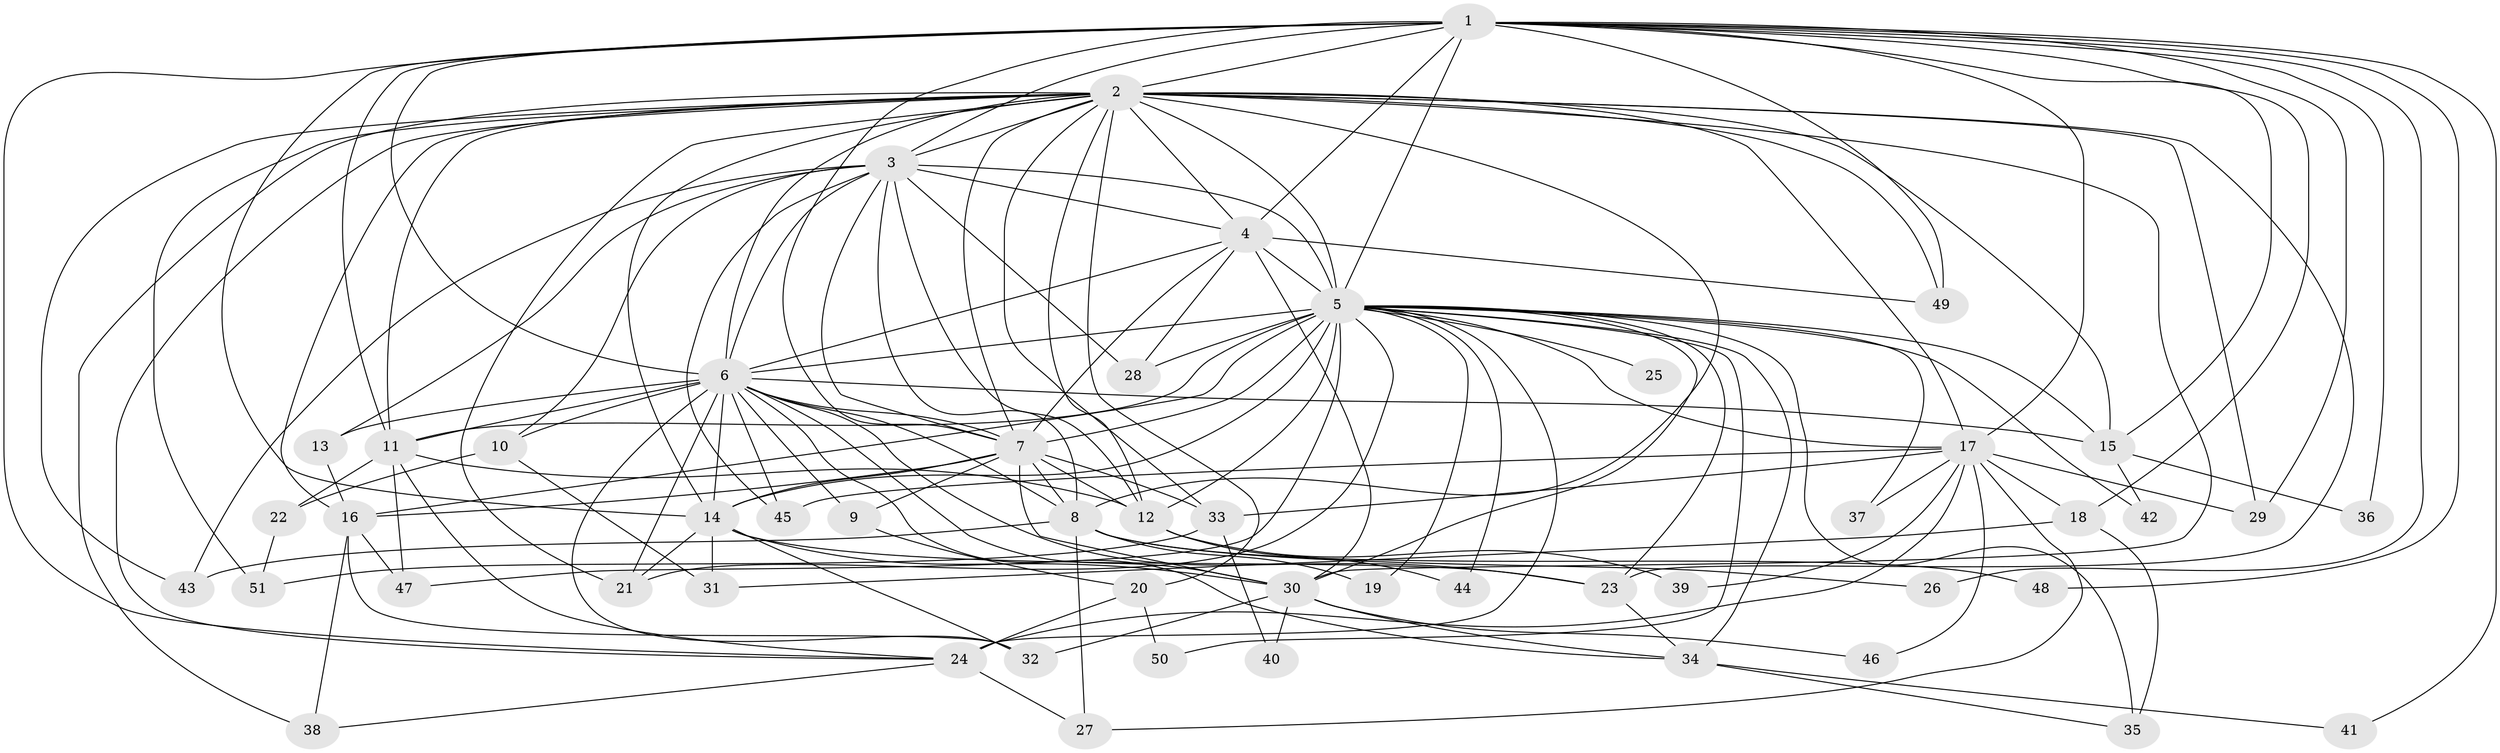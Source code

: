 // original degree distribution, {24: 0.015748031496062992, 22: 0.007874015748031496, 20: 0.015748031496062992, 26: 0.007874015748031496, 27: 0.007874015748031496, 14: 0.007874015748031496, 18: 0.007874015748031496, 29: 0.007874015748031496, 2: 0.5511811023622047, 3: 0.18110236220472442, 4: 0.07086614173228346, 5: 0.08661417322834646, 6: 0.007874015748031496, 10: 0.015748031496062992, 8: 0.007874015748031496}
// Generated by graph-tools (version 1.1) at 2025/49/03/04/25 22:49:45]
// undirected, 51 vertices, 151 edges
graph export_dot {
  node [color=gray90,style=filled];
  1;
  2;
  3;
  4;
  5;
  6;
  7;
  8;
  9;
  10;
  11;
  12;
  13;
  14;
  15;
  16;
  17;
  18;
  19;
  20;
  21;
  22;
  23;
  24;
  25;
  26;
  27;
  28;
  29;
  30;
  31;
  32;
  33;
  34;
  35;
  36;
  37;
  38;
  39;
  40;
  41;
  42;
  43;
  44;
  45;
  46;
  47;
  48;
  49;
  50;
  51;
  1 -- 2 [weight=2.0];
  1 -- 3 [weight=3.0];
  1 -- 4 [weight=1.0];
  1 -- 5 [weight=2.0];
  1 -- 6 [weight=2.0];
  1 -- 7 [weight=1.0];
  1 -- 11 [weight=1.0];
  1 -- 14 [weight=2.0];
  1 -- 15 [weight=1.0];
  1 -- 17 [weight=1.0];
  1 -- 18 [weight=1.0];
  1 -- 24 [weight=1.0];
  1 -- 26 [weight=1.0];
  1 -- 29 [weight=1.0];
  1 -- 36 [weight=1.0];
  1 -- 41 [weight=1.0];
  1 -- 48 [weight=1.0];
  1 -- 49 [weight=1.0];
  2 -- 3 [weight=4.0];
  2 -- 4 [weight=3.0];
  2 -- 5 [weight=4.0];
  2 -- 6 [weight=4.0];
  2 -- 7 [weight=2.0];
  2 -- 8 [weight=1.0];
  2 -- 11 [weight=1.0];
  2 -- 12 [weight=1.0];
  2 -- 14 [weight=1.0];
  2 -- 15 [weight=1.0];
  2 -- 16 [weight=1.0];
  2 -- 17 [weight=2.0];
  2 -- 20 [weight=2.0];
  2 -- 21 [weight=1.0];
  2 -- 23 [weight=3.0];
  2 -- 24 [weight=1.0];
  2 -- 29 [weight=1.0];
  2 -- 30 [weight=1.0];
  2 -- 33 [weight=1.0];
  2 -- 38 [weight=1.0];
  2 -- 43 [weight=1.0];
  2 -- 49 [weight=1.0];
  2 -- 51 [weight=1.0];
  3 -- 4 [weight=2.0];
  3 -- 5 [weight=3.0];
  3 -- 6 [weight=4.0];
  3 -- 7 [weight=2.0];
  3 -- 8 [weight=6.0];
  3 -- 10 [weight=1.0];
  3 -- 12 [weight=1.0];
  3 -- 13 [weight=1.0];
  3 -- 28 [weight=1.0];
  3 -- 43 [weight=1.0];
  3 -- 45 [weight=1.0];
  4 -- 5 [weight=13.0];
  4 -- 6 [weight=2.0];
  4 -- 7 [weight=1.0];
  4 -- 28 [weight=1.0];
  4 -- 30 [weight=1.0];
  4 -- 49 [weight=1.0];
  5 -- 6 [weight=3.0];
  5 -- 7 [weight=2.0];
  5 -- 11 [weight=1.0];
  5 -- 12 [weight=1.0];
  5 -- 14 [weight=1.0];
  5 -- 15 [weight=1.0];
  5 -- 16 [weight=1.0];
  5 -- 17 [weight=1.0];
  5 -- 19 [weight=1.0];
  5 -- 21 [weight=1.0];
  5 -- 23 [weight=2.0];
  5 -- 24 [weight=2.0];
  5 -- 25 [weight=1.0];
  5 -- 28 [weight=1.0];
  5 -- 30 [weight=1.0];
  5 -- 34 [weight=1.0];
  5 -- 35 [weight=1.0];
  5 -- 37 [weight=1.0];
  5 -- 42 [weight=1.0];
  5 -- 44 [weight=1.0];
  5 -- 47 [weight=1.0];
  5 -- 50 [weight=1.0];
  6 -- 7 [weight=3.0];
  6 -- 8 [weight=1.0];
  6 -- 9 [weight=2.0];
  6 -- 10 [weight=2.0];
  6 -- 11 [weight=1.0];
  6 -- 13 [weight=2.0];
  6 -- 14 [weight=1.0];
  6 -- 15 [weight=1.0];
  6 -- 21 [weight=1.0];
  6 -- 23 [weight=1.0];
  6 -- 30 [weight=1.0];
  6 -- 32 [weight=1.0];
  6 -- 34 [weight=1.0];
  6 -- 45 [weight=1.0];
  7 -- 8 [weight=2.0];
  7 -- 9 [weight=1.0];
  7 -- 12 [weight=1.0];
  7 -- 14 [weight=9.0];
  7 -- 16 [weight=1.0];
  7 -- 30 [weight=1.0];
  7 -- 33 [weight=2.0];
  8 -- 19 [weight=1.0];
  8 -- 26 [weight=1.0];
  8 -- 27 [weight=1.0];
  8 -- 43 [weight=1.0];
  8 -- 48 [weight=1.0];
  9 -- 20 [weight=1.0];
  10 -- 22 [weight=1.0];
  10 -- 31 [weight=1.0];
  11 -- 12 [weight=1.0];
  11 -- 22 [weight=2.0];
  11 -- 24 [weight=1.0];
  11 -- 47 [weight=1.0];
  12 -- 39 [weight=1.0];
  12 -- 44 [weight=1.0];
  13 -- 16 [weight=1.0];
  14 -- 21 [weight=1.0];
  14 -- 23 [weight=1.0];
  14 -- 30 [weight=1.0];
  14 -- 31 [weight=1.0];
  14 -- 32 [weight=1.0];
  15 -- 36 [weight=1.0];
  15 -- 42 [weight=1.0];
  16 -- 32 [weight=1.0];
  16 -- 38 [weight=1.0];
  16 -- 47 [weight=1.0];
  17 -- 18 [weight=1.0];
  17 -- 24 [weight=5.0];
  17 -- 27 [weight=1.0];
  17 -- 29 [weight=1.0];
  17 -- 33 [weight=1.0];
  17 -- 37 [weight=1.0];
  17 -- 39 [weight=1.0];
  17 -- 45 [weight=1.0];
  17 -- 46 [weight=1.0];
  18 -- 31 [weight=1.0];
  18 -- 35 [weight=1.0];
  20 -- 24 [weight=1.0];
  20 -- 50 [weight=1.0];
  22 -- 51 [weight=1.0];
  23 -- 34 [weight=1.0];
  24 -- 27 [weight=1.0];
  24 -- 38 [weight=1.0];
  30 -- 32 [weight=1.0];
  30 -- 34 [weight=1.0];
  30 -- 40 [weight=1.0];
  30 -- 46 [weight=1.0];
  33 -- 40 [weight=1.0];
  33 -- 51 [weight=1.0];
  34 -- 35 [weight=1.0];
  34 -- 41 [weight=1.0];
}

